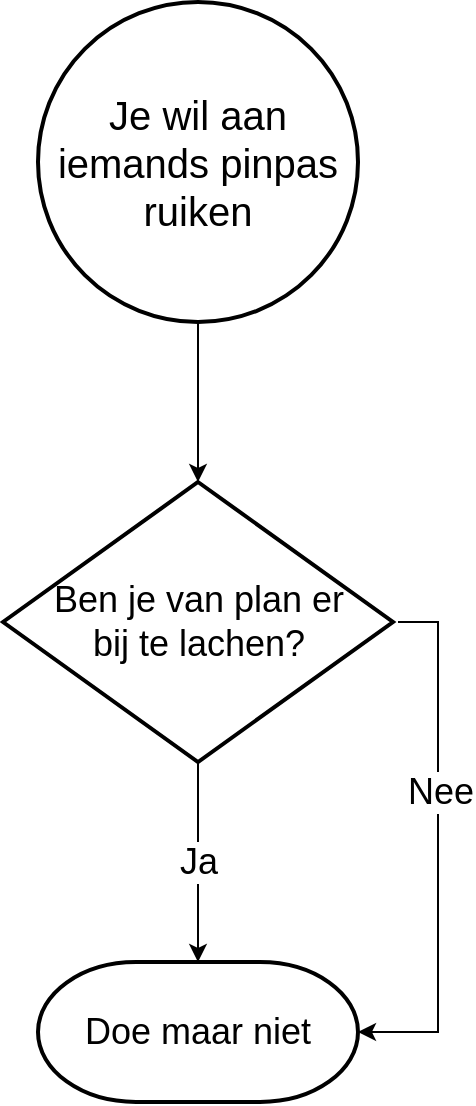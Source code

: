 <mxfile version="17.1.2" pages="3"><diagram id="FnvhxddUftqQq3XVPzUk" name="Page-1"><mxGraphModel dx="1350" dy="793" grid="1" gridSize="10" guides="1" tooltips="1" connect="1" arrows="1" fold="1" page="1" pageScale="1" pageWidth="1169" pageHeight="827" math="0" shadow="0"><root><mxCell id="0"/><mxCell id="1" parent="0"/><mxCell id="NN3t36d0JCA9LHdN28EW-1" value="Je wil aan iemands pinpas ruiken" style="strokeWidth=2;html=1;shape=mxgraph.flowchart.start_2;whiteSpace=wrap;fontSize=20;" parent="1" vertex="1"><mxGeometry x="400" y="120" width="160" height="160" as="geometry"/></mxCell><mxCell id="NN3t36d0JCA9LHdN28EW-2" value="Ben je van plan er &lt;br style=&quot;font-size: 18px;&quot;&gt;bij te lachen?" style="strokeWidth=2;html=1;shape=mxgraph.flowchart.decision;whiteSpace=wrap;fontSize=18;" parent="1" vertex="1"><mxGeometry x="382.5" y="360" width="195" height="140" as="geometry"/></mxCell><mxCell id="NN3t36d0JCA9LHdN28EW-3" value="Doe maar niet" style="strokeWidth=2;html=1;shape=mxgraph.flowchart.terminator;whiteSpace=wrap;fontSize=18;" parent="1" vertex="1"><mxGeometry x="400" y="600" width="160" height="70" as="geometry"/></mxCell><mxCell id="NN3t36d0JCA9LHdN28EW-4" value="" style="endArrow=classic;html=1;rounded=0;fontSize=18;exitX=0.5;exitY=1;exitDx=0;exitDy=0;exitPerimeter=0;" parent="1" source="NN3t36d0JCA9LHdN28EW-1" target="NN3t36d0JCA9LHdN28EW-2" edge="1"><mxGeometry width="50" height="50" relative="1" as="geometry"><mxPoint x="560" y="430" as="sourcePoint"/><mxPoint x="610" y="380" as="targetPoint"/></mxGeometry></mxCell><mxCell id="NN3t36d0JCA9LHdN28EW-5" value="&lt;div&gt;Ja&lt;/div&gt;" style="endArrow=classic;html=1;rounded=0;fontSize=18;exitX=0.5;exitY=1;exitDx=0;exitDy=0;exitPerimeter=0;entryX=0.5;entryY=0;entryDx=0;entryDy=0;entryPerimeter=0;" parent="1" source="NN3t36d0JCA9LHdN28EW-2" target="NN3t36d0JCA9LHdN28EW-3" edge="1"><mxGeometry width="50" height="50" relative="1" as="geometry"><mxPoint x="490" y="290" as="sourcePoint"/><mxPoint x="490" y="370" as="targetPoint"/></mxGeometry></mxCell><mxCell id="NN3t36d0JCA9LHdN28EW-6" value="" style="endArrow=classic;html=1;rounded=0;fontSize=18;entryX=1;entryY=0.5;entryDx=0;entryDy=0;entryPerimeter=0;" parent="1" target="NN3t36d0JCA9LHdN28EW-3" edge="1"><mxGeometry width="50" height="50" relative="1" as="geometry"><mxPoint x="580" y="430" as="sourcePoint"/><mxPoint x="490" y="610" as="targetPoint"/><Array as="points"><mxPoint x="600" y="430"/><mxPoint x="600" y="635"/></Array></mxGeometry></mxCell><mxCell id="NN3t36d0JCA9LHdN28EW-7" value="Nee" style="edgeLabel;html=1;align=center;verticalAlign=middle;resizable=0;points=[];fontSize=18;" parent="NN3t36d0JCA9LHdN28EW-6" vertex="1" connectable="0"><mxGeometry x="-0.207" y="1" relative="1" as="geometry"><mxPoint as="offset"/></mxGeometry></mxCell></root></mxGraphModel></diagram><diagram id="_nra1CqRgE7ZLeQFqZ4x" name="Page-2"><mxGraphModel dx="1350" dy="793" grid="1" gridSize="10" guides="1" tooltips="1" connect="1" arrows="1" fold="1" page="1" pageScale="1" pageWidth="1169" pageHeight="827" math="0" shadow="0"><root><mxCell id="F0jvJUzPxMsgCj3qjulu-0"/><mxCell id="F0jvJUzPxMsgCj3qjulu-1" parent="F0jvJUzPxMsgCj3qjulu-0"/><mxCell id="F0jvJUzPxMsgCj3qjulu-2" value="" style="shape=cube;whiteSpace=wrap;html=1;boundedLbl=1;backgroundOutline=1;darkOpacity=0.05;darkOpacity2=0.1;size=30;direction=south;" vertex="1" parent="F0jvJUzPxMsgCj3qjulu-1"><mxGeometry x="320" y="240" width="360" height="60" as="geometry"/></mxCell><mxCell id="F0jvJUzPxMsgCj3qjulu-3" value="" style="shape=cube;whiteSpace=wrap;html=1;boundedLbl=1;backgroundOutline=1;darkOpacity=0.05;darkOpacity2=0.1;size=30;direction=south;fillColor=#fff2cc;strokeColor=#d6b656;" vertex="1" parent="F0jvJUzPxMsgCj3qjulu-1"><mxGeometry x="320" y="230" width="120" height="40" as="geometry"/></mxCell><mxCell id="F0jvJUzPxMsgCj3qjulu-4" value="" style="shape=cube;whiteSpace=wrap;html=1;boundedLbl=1;backgroundOutline=1;darkOpacity=0.05;darkOpacity2=0.1;size=30;direction=south;fillColor=#fff2cc;strokeColor=#d6b656;" vertex="1" parent="F0jvJUzPxMsgCj3qjulu-1"><mxGeometry x="560" y="230" width="120" height="40" as="geometry"/></mxCell><mxCell id="F0jvJUzPxMsgCj3qjulu-5" value="" style="shape=cube;whiteSpace=wrap;html=1;boundedLbl=1;backgroundOutline=1;darkOpacity=0.05;darkOpacity2=0.1;size=30;direction=south;fillColor=#f5f5f5;fontColor=#333333;strokeColor=#666666;" vertex="1" parent="F0jvJUzPxMsgCj3qjulu-1"><mxGeometry x="320" y="220" width="120" height="40" as="geometry"/></mxCell><mxCell id="F0jvJUzPxMsgCj3qjulu-6" value="" style="shape=cube;whiteSpace=wrap;html=1;boundedLbl=1;backgroundOutline=1;darkOpacity=0.05;darkOpacity2=0.1;size=30;direction=south;fillColor=#f5f5f5;fontColor=#333333;strokeColor=#666666;" vertex="1" parent="F0jvJUzPxMsgCj3qjulu-1"><mxGeometry x="560" y="220" width="120" height="40" as="geometry"/></mxCell><mxCell id="F0jvJUzPxMsgCj3qjulu-8" value="" style="shape=cylinder3;whiteSpace=wrap;html=1;boundedLbl=1;backgroundOutline=1;size=15;" vertex="1" parent="F0jvJUzPxMsgCj3qjulu-1"><mxGeometry x="460" y="230" width="60" height="40" as="geometry"/></mxCell></root></mxGraphModel></diagram><diagram id="Pi_ffDXTNs6GLiW82Fen" name="Page-3"><mxGraphModel dx="643" dy="378" grid="1" gridSize="10" guides="1" tooltips="1" connect="1" arrows="1" fold="1" page="1" pageScale="1" pageWidth="1169" pageHeight="827" math="0" shadow="0"><root><mxCell id="CHOPPDhkL4mA9LNK4mkI-0"/><mxCell id="CHOPPDhkL4mA9LNK4mkI-1" parent="CHOPPDhkL4mA9LNK4mkI-0"/><mxCell id="CHOPPDhkL4mA9LNK4mkI-2" value="" style="endArrow=classic;html=1;rounded=0;strokeWidth=2;" edge="1" parent="CHOPPDhkL4mA9LNK4mkI-1"><mxGeometry width="50" height="50" relative="1" as="geometry"><mxPoint x="280" y="360" as="sourcePoint"/><mxPoint x="280" y="200" as="targetPoint"/></mxGeometry></mxCell><mxCell id="CHOPPDhkL4mA9LNK4mkI-18" value="R&lt;sub&gt;T&lt;/sub&gt;" style="edgeLabel;html=1;align=right;verticalAlign=middle;resizable=0;points=[];fontSize=16;labelBackgroundColor=default;spacingRight=6;" vertex="1" connectable="0" parent="CHOPPDhkL4mA9LNK4mkI-2"><mxGeometry x="0.826" y="1" relative="1" as="geometry"><mxPoint as="offset"/></mxGeometry></mxCell><mxCell id="CHOPPDhkL4mA9LNK4mkI-3" value="" style="endArrow=classic;html=1;rounded=0;strokeWidth=2;verticalAlign=bottom;" edge="1" parent="CHOPPDhkL4mA9LNK4mkI-1"><mxGeometry width="50" height="50" relative="1" as="geometry"><mxPoint x="160" y="320" as="sourcePoint"/><mxPoint x="400" y="320" as="targetPoint"/></mxGeometry></mxCell><mxCell id="CHOPPDhkL4mA9LNK4mkI-17" value="&lt;font style=&quot;font-size: 16px&quot;&gt;L&lt;/font&gt;" style="edgeLabel;html=1;align=center;verticalAlign=top;resizable=0;points=[];fontSize=12;" vertex="1" connectable="0" parent="CHOPPDhkL4mA9LNK4mkI-3"><mxGeometry x="0.888" y="-2" relative="1" as="geometry"><mxPoint as="offset"/></mxGeometry></mxCell><mxCell id="CHOPPDhkL4mA9LNK4mkI-7" value="" style="endArrow=none;html=1;rounded=0;strokeWidth=2;strokeColor=#FF0000;dashed=1;" edge="1" parent="CHOPPDhkL4mA9LNK4mkI-1"><mxGeometry width="50" height="50" relative="1" as="geometry"><mxPoint x="160" y="350.0" as="sourcePoint"/><mxPoint x="400" y="230" as="targetPoint"/></mxGeometry></mxCell><mxCell id="CHOPPDhkL4mA9LNK4mkI-11" value="" style="endArrow=none;html=1;rounded=0;strokeWidth=2;strokeColor=#FF0000;startArrow=none;" edge="1" parent="CHOPPDhkL4mA9LNK4mkI-1"><mxGeometry width="50" height="50" relative="1" as="geometry"><mxPoint x="280" y="290.0" as="sourcePoint"/><mxPoint x="280" y="290.0" as="targetPoint"/></mxGeometry></mxCell><mxCell id="CHOPPDhkL4mA9LNK4mkI-14" value="&lt;div style=&quot;font-size: 13px&quot; align=&quot;right&quot;&gt;&lt;font style=&quot;font-size: 13px&quot;&gt;2R&lt;sub&gt;c&lt;/sub&gt;&lt;/font&gt;&lt;/div&gt;" style="endArrow=none;html=1;rounded=0;strokeColor=#000000;strokeWidth=1;align=right;spacingBottom=15;labelBackgroundColor=none;spacingRight=6;" edge="1" parent="CHOPPDhkL4mA9LNK4mkI-1"><mxGeometry width="50" height="50" relative="1" as="geometry"><mxPoint x="270" y="290" as="sourcePoint"/><mxPoint x="290" y="290" as="targetPoint"/></mxGeometry></mxCell><mxCell id="CHOPPDhkL4mA9LNK4mkI-15" value="&lt;font style=&quot;font-size: 13px&quot;&gt;-2L&lt;sub&gt;t&lt;/sub&gt;&lt;/font&gt;" style="endArrow=none;html=1;rounded=0;strokeColor=#000000;strokeWidth=1;verticalAlign=bottom;labelBackgroundColor=none;spacingBottom=3;spacingRight=5;" edge="1" parent="CHOPPDhkL4mA9LNK4mkI-1"><mxGeometry width="50" height="50" relative="1" as="geometry"><mxPoint x="220" y="310" as="sourcePoint"/><mxPoint x="220" y="330" as="targetPoint"/></mxGeometry></mxCell><mxCell id="CHOPPDhkL4mA9LNK4mkI-19" value="" style="shape=waypoint;sketch=0;fillStyle=solid;size=6;pointerEvents=1;points=[];fillColor=none;resizable=0;rotatable=0;perimeter=centerPerimeter;snapToPoint=1;labelBackgroundColor=default;fontSize=13;strokeColor=#0000FF;" vertex="1" parent="CHOPPDhkL4mA9LNK4mkI-1"><mxGeometry x="300" y="250" width="40" height="40" as="geometry"/></mxCell><mxCell id="CHOPPDhkL4mA9LNK4mkI-20" value="" style="shape=waypoint;sketch=0;fillStyle=solid;size=6;pointerEvents=1;points=[];fillColor=none;resizable=0;rotatable=0;perimeter=centerPerimeter;snapToPoint=1;labelBackgroundColor=default;fontSize=13;strokeColor=#0000FF;" vertex="1" parent="CHOPPDhkL4mA9LNK4mkI-1"><mxGeometry x="320" y="240" width="40" height="40" as="geometry"/></mxCell><mxCell id="CHOPPDhkL4mA9LNK4mkI-21" value="" style="shape=waypoint;sketch=0;fillStyle=solid;size=6;pointerEvents=1;points=[];fillColor=none;resizable=0;rotatable=0;perimeter=centerPerimeter;snapToPoint=1;labelBackgroundColor=default;fontSize=13;strokeColor=#0000FF;" vertex="1" parent="CHOPPDhkL4mA9LNK4mkI-1"><mxGeometry x="340" y="230" width="40" height="40" as="geometry"/></mxCell><mxCell id="CHOPPDhkL4mA9LNK4mkI-22" value="" style="shape=waypoint;sketch=0;fillStyle=solid;size=6;pointerEvents=1;points=[];fillColor=none;resizable=0;rotatable=0;perimeter=centerPerimeter;snapToPoint=1;labelBackgroundColor=default;fontSize=13;strokeColor=#0000FF;" vertex="1" parent="CHOPPDhkL4mA9LNK4mkI-1"><mxGeometry x="360" y="220" width="40" height="40" as="geometry"/></mxCell></root></mxGraphModel></diagram></mxfile>